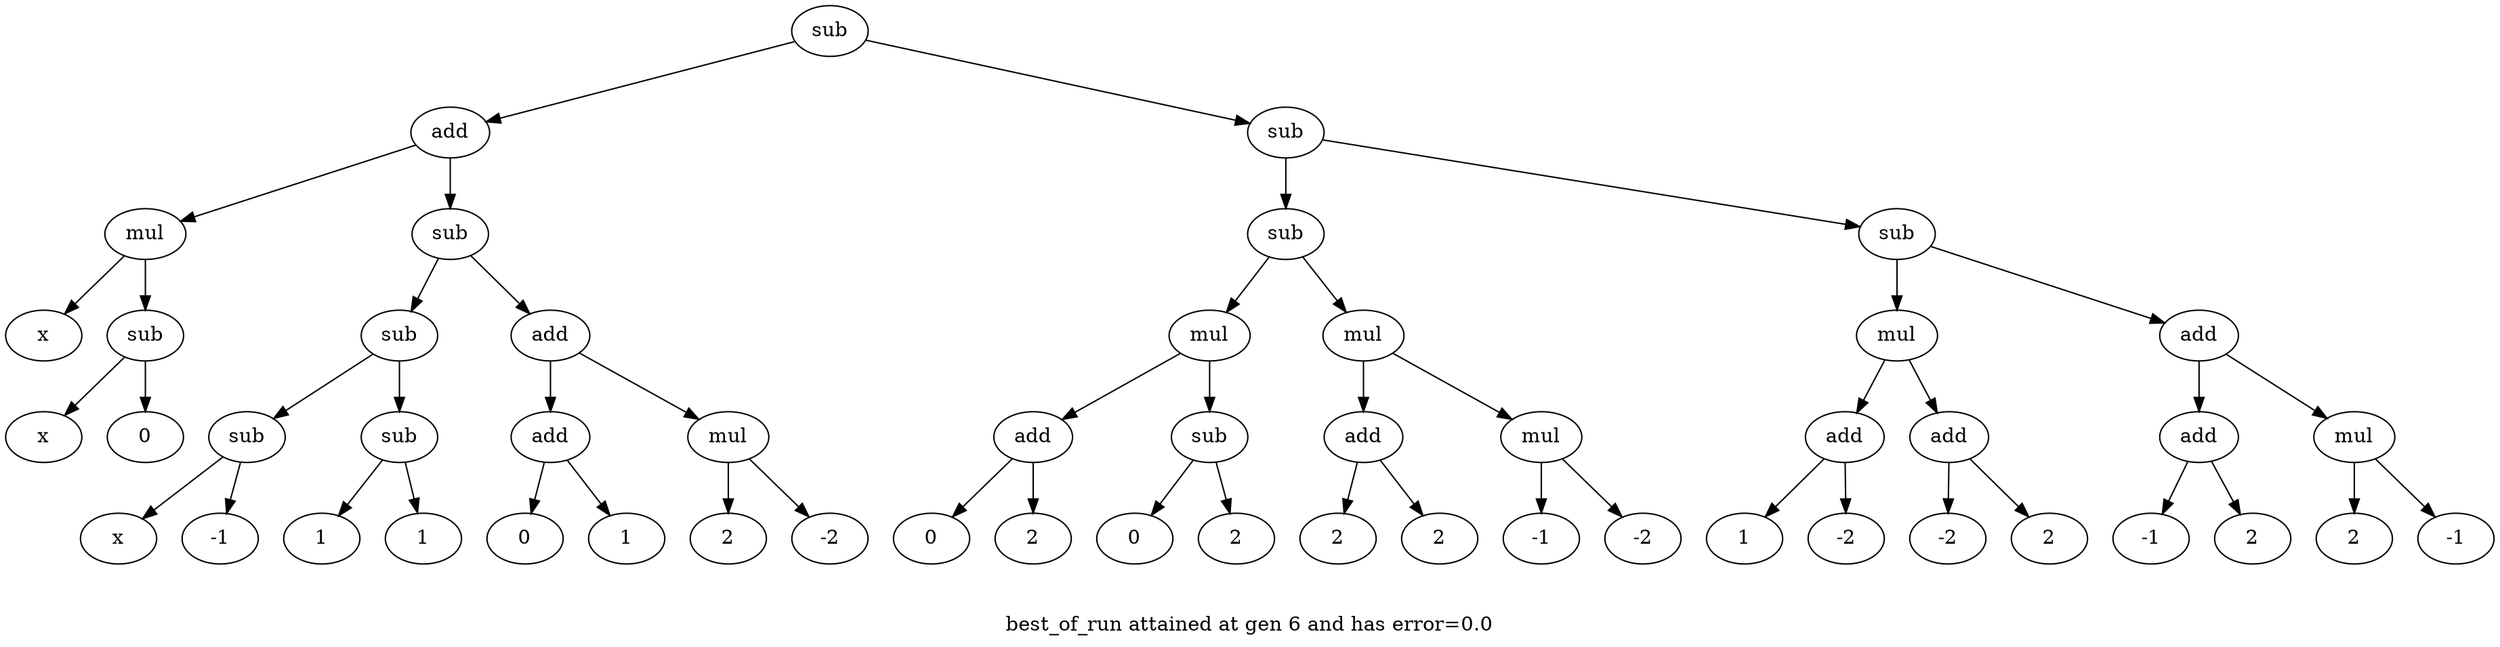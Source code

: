 digraph {
	graph [label="

best_of_run attained at gen 6 and has error=0.0"]
	0 [label=sub]
	0 -> 1
	1 [label=add]
	1 -> 2
	2 [label=mul]
	2 -> 3
	3 [label=x]
	2 -> 4
	4 [label=sub]
	4 -> 5
	5 [label=x]
	4 -> 6
	6 [label=0]
	1 -> 7
	7 [label=sub]
	7 -> 8
	8 [label=sub]
	8 -> 9
	9 [label=sub]
	9 -> 10
	10 [label=x]
	9 -> 11
	11 [label=-1]
	8 -> 12
	12 [label=sub]
	12 -> 13
	13 [label=1]
	12 -> 14
	14 [label=1]
	7 -> 15
	15 [label=add]
	15 -> 16
	16 [label=add]
	16 -> 17
	17 [label=0]
	16 -> 18
	18 [label=1]
	15 -> 19
	19 [label=mul]
	19 -> 20
	20 [label=2]
	19 -> 21
	21 [label=-2]
	0 -> 22
	22 [label=sub]
	22 -> 23
	23 [label=sub]
	23 -> 24
	24 [label=mul]
	24 -> 25
	25 [label=add]
	25 -> 26
	26 [label=0]
	25 -> 27
	27 [label=2]
	24 -> 28
	28 [label=sub]
	28 -> 29
	29 [label=0]
	28 -> 30
	30 [label=2]
	23 -> 31
	31 [label=mul]
	31 -> 32
	32 [label=add]
	32 -> 33
	33 [label=2]
	32 -> 34
	34 [label=2]
	31 -> 35
	35 [label=mul]
	35 -> 36
	36 [label=-1]
	35 -> 37
	37 [label=-2]
	22 -> 38
	38 [label=sub]
	38 -> 39
	39 [label=mul]
	39 -> 40
	40 [label=add]
	40 -> 41
	41 [label=1]
	40 -> 42
	42 [label=-2]
	39 -> 43
	43 [label=add]
	43 -> 44
	44 [label=-2]
	43 -> 45
	45 [label=2]
	38 -> 46
	46 [label=add]
	46 -> 47
	47 [label=add]
	47 -> 48
	48 [label=-1]
	47 -> 49
	49 [label=2]
	46 -> 50
	50 [label=mul]
	50 -> 51
	51 [label=2]
	50 -> 52
	52 [label=-1]
}
